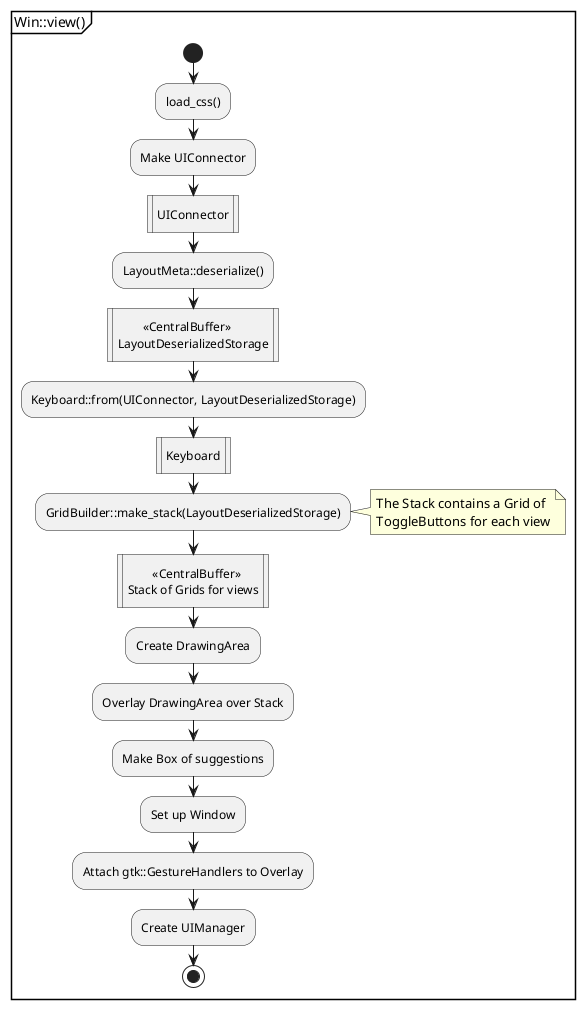 @startuml init_view
partition "Win::view()"{
  start
  :load_css();
  :Make UIConnector;
  :UIConnector|
  :LayoutMeta::deserialize();

  :        <<CentralBuffer>>
  LayoutDeserializedStorage|

  :Keyboard::from(UIConnector, LayoutDeserializedStorage);
  :Keyboard|
  :GridBuilder::make_stack(LayoutDeserializedStorage);
  note right
    The Stack contains a Grid of 
    ToggleButtons for each view
  end note

  :        <<CentralBuffer>>
  Stack of Grids for views|

  :Create DrawingArea;
  :Overlay DrawingArea over Stack;
  :Make Box of suggestions;
  :Set up Window;
  :Attach gtk::GestureHandlers to Overlay;
  :Create UIManager;
  stop
}

@enduml